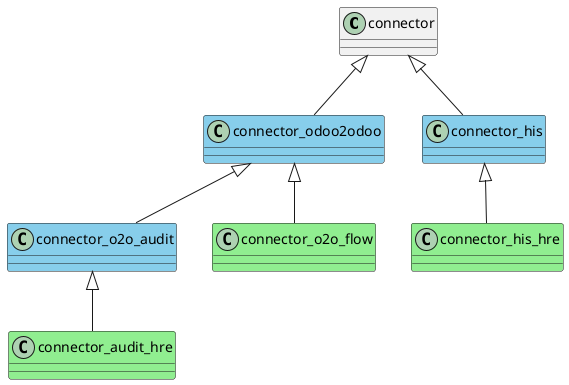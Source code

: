 @startuml
class connector
class connector_odoo2odoo #SkyBlue
class connector_o2o_audit #SkyBlue
class connector_his #SkyBlue
class connector_o2o_flow #LightGreen
class connector_audit_hre #LightGreen
class connector_his_hre #LightGreen


connector <|-- connector_odoo2odoo
connector <|-- connector_his
connector_odoo2odoo <|-- connector_o2o_flow
connector_odoo2odoo <|-- connector_o2o_audit
connector_o2o_audit <|-- connector_audit_hre
connector_his <|-- connector_his_hre
@enduml
